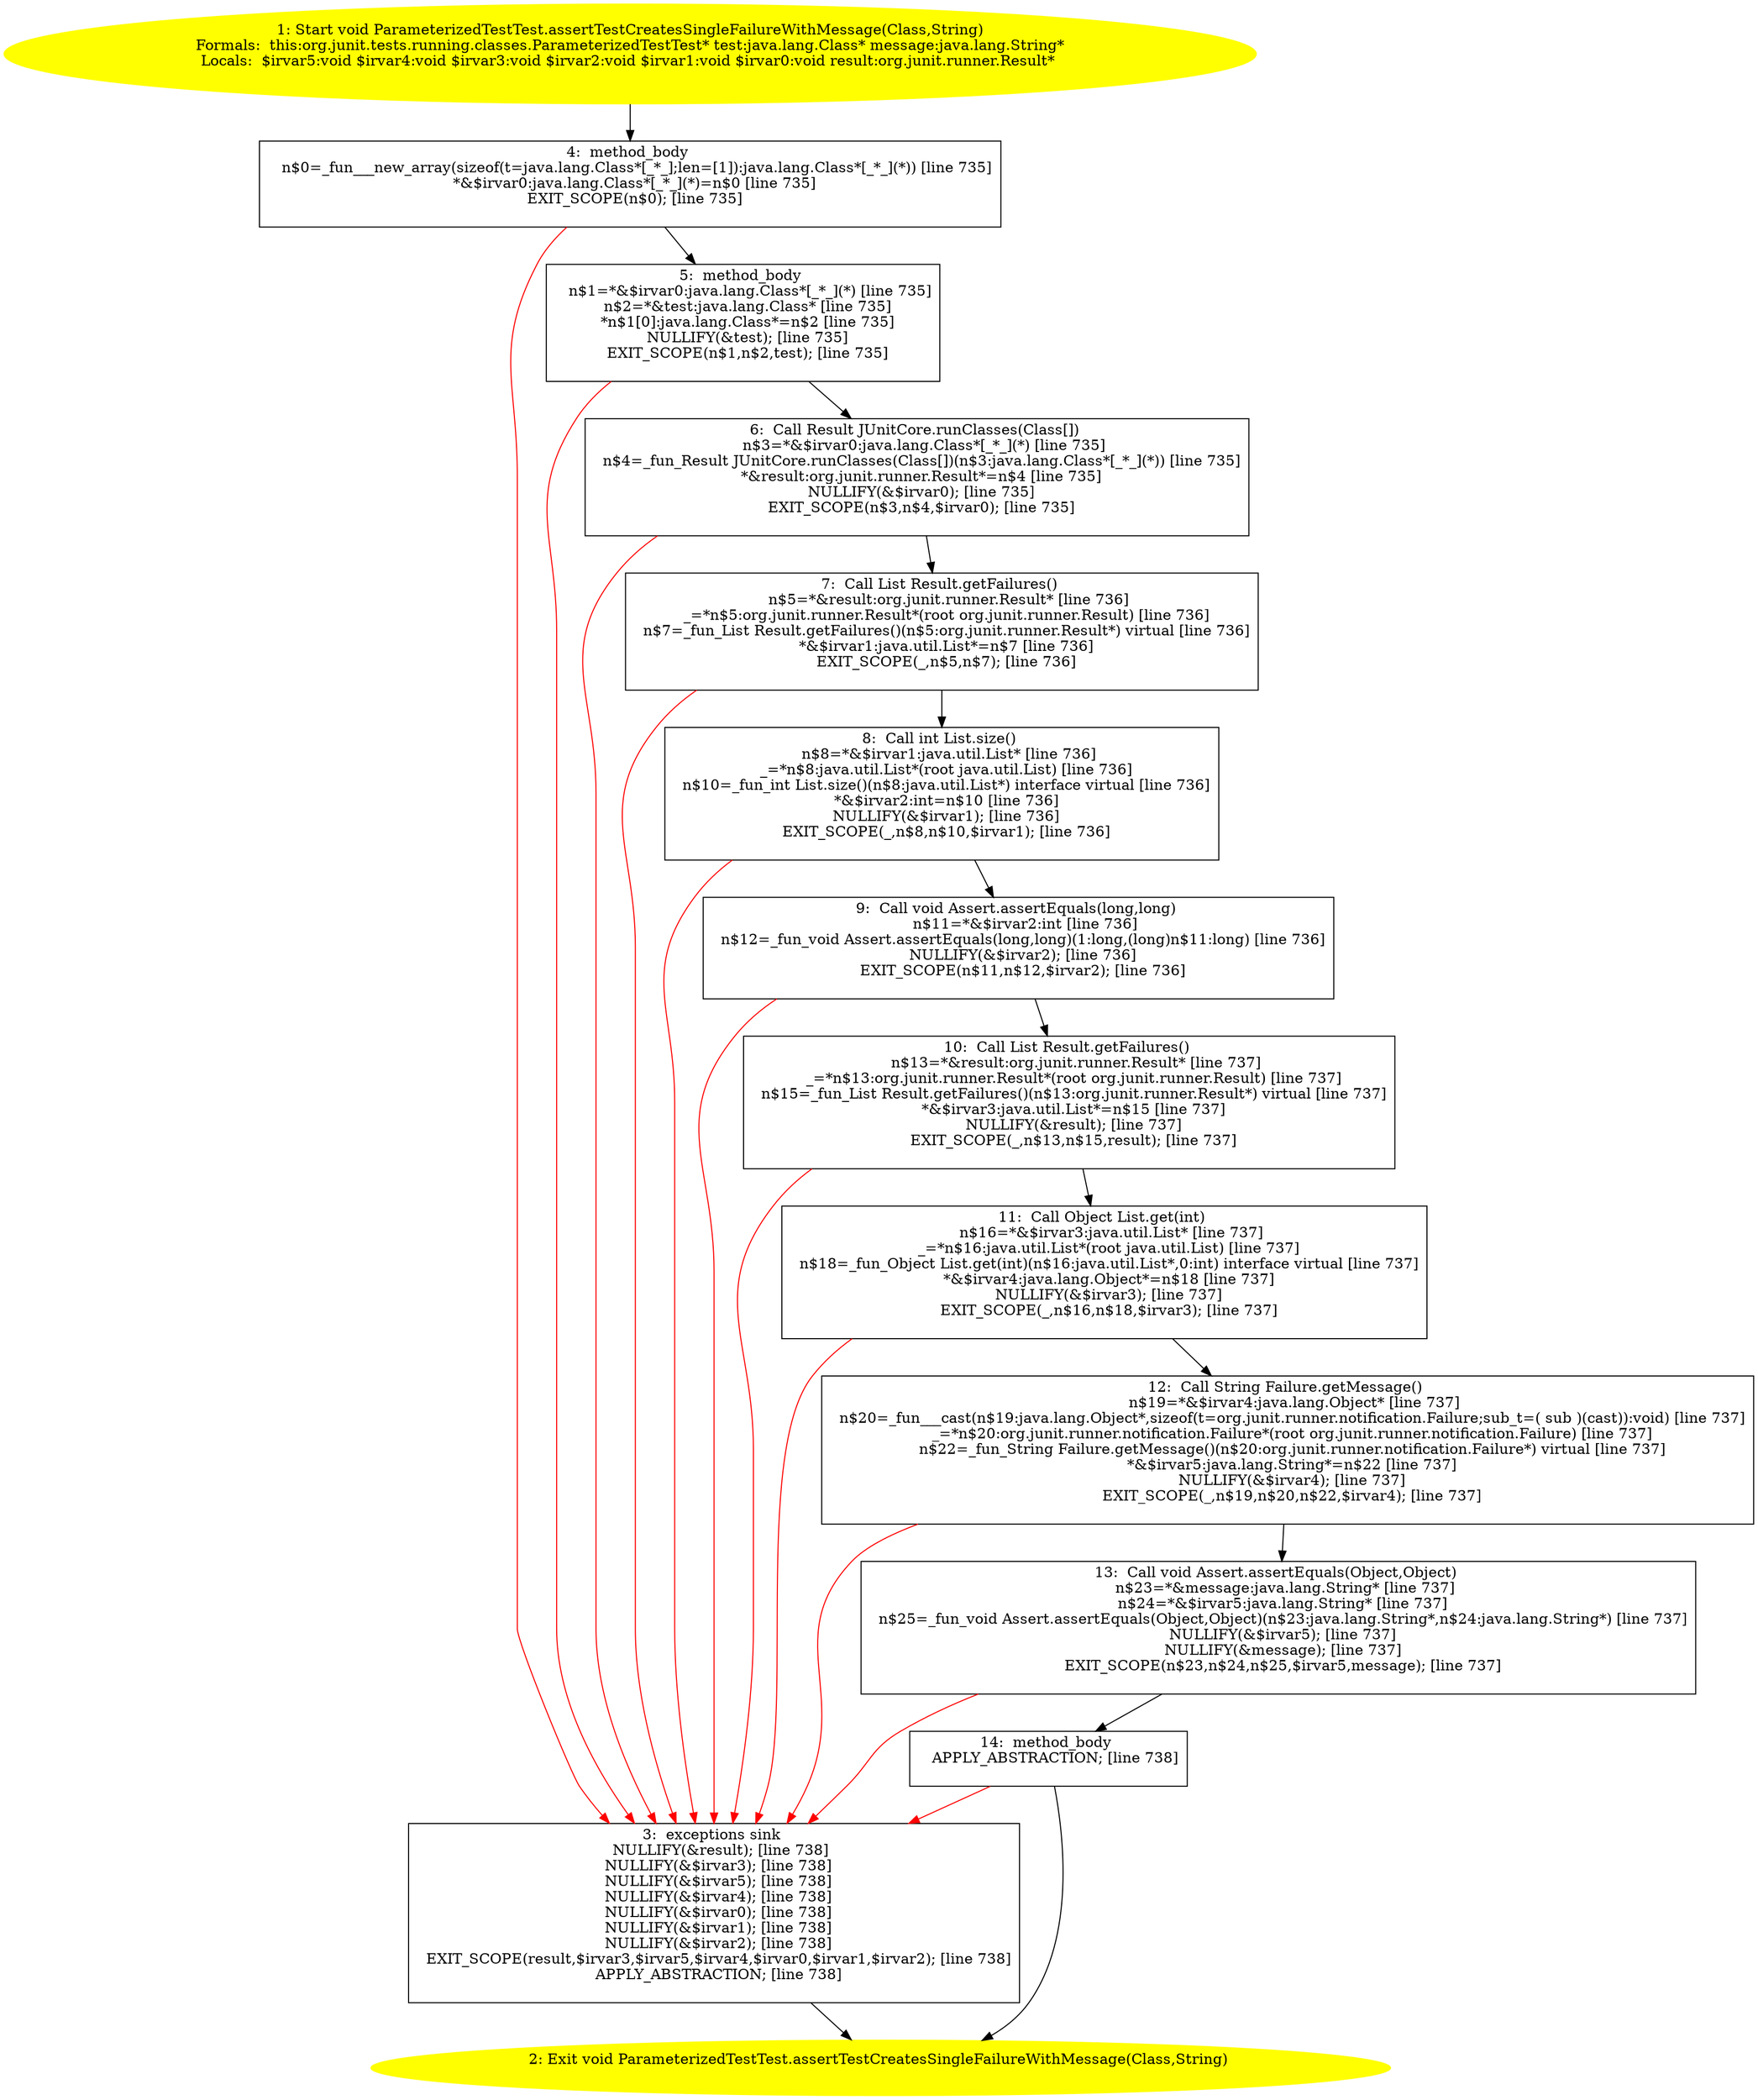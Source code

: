 /* @generated */
digraph cfg {
"org.junit.tests.running.classes.ParameterizedTestTest.assertTestCreatesSingleFailureWithMessage(java.502f7764ca61b256d60c2b8d0b2a760e_1" [label="1: Start void ParameterizedTestTest.assertTestCreatesSingleFailureWithMessage(Class,String)\nFormals:  this:org.junit.tests.running.classes.ParameterizedTestTest* test:java.lang.Class* message:java.lang.String*\nLocals:  $irvar5:void $irvar4:void $irvar3:void $irvar2:void $irvar1:void $irvar0:void result:org.junit.runner.Result* \n  " color=yellow style=filled]
	

	 "org.junit.tests.running.classes.ParameterizedTestTest.assertTestCreatesSingleFailureWithMessage(java.502f7764ca61b256d60c2b8d0b2a760e_1" -> "org.junit.tests.running.classes.ParameterizedTestTest.assertTestCreatesSingleFailureWithMessage(java.502f7764ca61b256d60c2b8d0b2a760e_4" ;
"org.junit.tests.running.classes.ParameterizedTestTest.assertTestCreatesSingleFailureWithMessage(java.502f7764ca61b256d60c2b8d0b2a760e_2" [label="2: Exit void ParameterizedTestTest.assertTestCreatesSingleFailureWithMessage(Class,String) \n  " color=yellow style=filled]
	

"org.junit.tests.running.classes.ParameterizedTestTest.assertTestCreatesSingleFailureWithMessage(java.502f7764ca61b256d60c2b8d0b2a760e_3" [label="3:  exceptions sink \n   NULLIFY(&result); [line 738]\n  NULLIFY(&$irvar3); [line 738]\n  NULLIFY(&$irvar5); [line 738]\n  NULLIFY(&$irvar4); [line 738]\n  NULLIFY(&$irvar0); [line 738]\n  NULLIFY(&$irvar1); [line 738]\n  NULLIFY(&$irvar2); [line 738]\n  EXIT_SCOPE(result,$irvar3,$irvar5,$irvar4,$irvar0,$irvar1,$irvar2); [line 738]\n  APPLY_ABSTRACTION; [line 738]\n " shape="box"]
	

	 "org.junit.tests.running.classes.ParameterizedTestTest.assertTestCreatesSingleFailureWithMessage(java.502f7764ca61b256d60c2b8d0b2a760e_3" -> "org.junit.tests.running.classes.ParameterizedTestTest.assertTestCreatesSingleFailureWithMessage(java.502f7764ca61b256d60c2b8d0b2a760e_2" ;
"org.junit.tests.running.classes.ParameterizedTestTest.assertTestCreatesSingleFailureWithMessage(java.502f7764ca61b256d60c2b8d0b2a760e_4" [label="4:  method_body \n   n$0=_fun___new_array(sizeof(t=java.lang.Class*[_*_];len=[1]):java.lang.Class*[_*_](*)) [line 735]\n  *&$irvar0:java.lang.Class*[_*_](*)=n$0 [line 735]\n  EXIT_SCOPE(n$0); [line 735]\n " shape="box"]
	

	 "org.junit.tests.running.classes.ParameterizedTestTest.assertTestCreatesSingleFailureWithMessage(java.502f7764ca61b256d60c2b8d0b2a760e_4" -> "org.junit.tests.running.classes.ParameterizedTestTest.assertTestCreatesSingleFailureWithMessage(java.502f7764ca61b256d60c2b8d0b2a760e_5" ;
	 "org.junit.tests.running.classes.ParameterizedTestTest.assertTestCreatesSingleFailureWithMessage(java.502f7764ca61b256d60c2b8d0b2a760e_4" -> "org.junit.tests.running.classes.ParameterizedTestTest.assertTestCreatesSingleFailureWithMessage(java.502f7764ca61b256d60c2b8d0b2a760e_3" [color="red" ];
"org.junit.tests.running.classes.ParameterizedTestTest.assertTestCreatesSingleFailureWithMessage(java.502f7764ca61b256d60c2b8d0b2a760e_5" [label="5:  method_body \n   n$1=*&$irvar0:java.lang.Class*[_*_](*) [line 735]\n  n$2=*&test:java.lang.Class* [line 735]\n  *n$1[0]:java.lang.Class*=n$2 [line 735]\n  NULLIFY(&test); [line 735]\n  EXIT_SCOPE(n$1,n$2,test); [line 735]\n " shape="box"]
	

	 "org.junit.tests.running.classes.ParameterizedTestTest.assertTestCreatesSingleFailureWithMessage(java.502f7764ca61b256d60c2b8d0b2a760e_5" -> "org.junit.tests.running.classes.ParameterizedTestTest.assertTestCreatesSingleFailureWithMessage(java.502f7764ca61b256d60c2b8d0b2a760e_6" ;
	 "org.junit.tests.running.classes.ParameterizedTestTest.assertTestCreatesSingleFailureWithMessage(java.502f7764ca61b256d60c2b8d0b2a760e_5" -> "org.junit.tests.running.classes.ParameterizedTestTest.assertTestCreatesSingleFailureWithMessage(java.502f7764ca61b256d60c2b8d0b2a760e_3" [color="red" ];
"org.junit.tests.running.classes.ParameterizedTestTest.assertTestCreatesSingleFailureWithMessage(java.502f7764ca61b256d60c2b8d0b2a760e_6" [label="6:  Call Result JUnitCore.runClasses(Class[]) \n   n$3=*&$irvar0:java.lang.Class*[_*_](*) [line 735]\n  n$4=_fun_Result JUnitCore.runClasses(Class[])(n$3:java.lang.Class*[_*_](*)) [line 735]\n  *&result:org.junit.runner.Result*=n$4 [line 735]\n  NULLIFY(&$irvar0); [line 735]\n  EXIT_SCOPE(n$3,n$4,$irvar0); [line 735]\n " shape="box"]
	

	 "org.junit.tests.running.classes.ParameterizedTestTest.assertTestCreatesSingleFailureWithMessage(java.502f7764ca61b256d60c2b8d0b2a760e_6" -> "org.junit.tests.running.classes.ParameterizedTestTest.assertTestCreatesSingleFailureWithMessage(java.502f7764ca61b256d60c2b8d0b2a760e_7" ;
	 "org.junit.tests.running.classes.ParameterizedTestTest.assertTestCreatesSingleFailureWithMessage(java.502f7764ca61b256d60c2b8d0b2a760e_6" -> "org.junit.tests.running.classes.ParameterizedTestTest.assertTestCreatesSingleFailureWithMessage(java.502f7764ca61b256d60c2b8d0b2a760e_3" [color="red" ];
"org.junit.tests.running.classes.ParameterizedTestTest.assertTestCreatesSingleFailureWithMessage(java.502f7764ca61b256d60c2b8d0b2a760e_7" [label="7:  Call List Result.getFailures() \n   n$5=*&result:org.junit.runner.Result* [line 736]\n  _=*n$5:org.junit.runner.Result*(root org.junit.runner.Result) [line 736]\n  n$7=_fun_List Result.getFailures()(n$5:org.junit.runner.Result*) virtual [line 736]\n  *&$irvar1:java.util.List*=n$7 [line 736]\n  EXIT_SCOPE(_,n$5,n$7); [line 736]\n " shape="box"]
	

	 "org.junit.tests.running.classes.ParameterizedTestTest.assertTestCreatesSingleFailureWithMessage(java.502f7764ca61b256d60c2b8d0b2a760e_7" -> "org.junit.tests.running.classes.ParameterizedTestTest.assertTestCreatesSingleFailureWithMessage(java.502f7764ca61b256d60c2b8d0b2a760e_8" ;
	 "org.junit.tests.running.classes.ParameterizedTestTest.assertTestCreatesSingleFailureWithMessage(java.502f7764ca61b256d60c2b8d0b2a760e_7" -> "org.junit.tests.running.classes.ParameterizedTestTest.assertTestCreatesSingleFailureWithMessage(java.502f7764ca61b256d60c2b8d0b2a760e_3" [color="red" ];
"org.junit.tests.running.classes.ParameterizedTestTest.assertTestCreatesSingleFailureWithMessage(java.502f7764ca61b256d60c2b8d0b2a760e_8" [label="8:  Call int List.size() \n   n$8=*&$irvar1:java.util.List* [line 736]\n  _=*n$8:java.util.List*(root java.util.List) [line 736]\n  n$10=_fun_int List.size()(n$8:java.util.List*) interface virtual [line 736]\n  *&$irvar2:int=n$10 [line 736]\n  NULLIFY(&$irvar1); [line 736]\n  EXIT_SCOPE(_,n$8,n$10,$irvar1); [line 736]\n " shape="box"]
	

	 "org.junit.tests.running.classes.ParameterizedTestTest.assertTestCreatesSingleFailureWithMessage(java.502f7764ca61b256d60c2b8d0b2a760e_8" -> "org.junit.tests.running.classes.ParameterizedTestTest.assertTestCreatesSingleFailureWithMessage(java.502f7764ca61b256d60c2b8d0b2a760e_9" ;
	 "org.junit.tests.running.classes.ParameterizedTestTest.assertTestCreatesSingleFailureWithMessage(java.502f7764ca61b256d60c2b8d0b2a760e_8" -> "org.junit.tests.running.classes.ParameterizedTestTest.assertTestCreatesSingleFailureWithMessage(java.502f7764ca61b256d60c2b8d0b2a760e_3" [color="red" ];
"org.junit.tests.running.classes.ParameterizedTestTest.assertTestCreatesSingleFailureWithMessage(java.502f7764ca61b256d60c2b8d0b2a760e_9" [label="9:  Call void Assert.assertEquals(long,long) \n   n$11=*&$irvar2:int [line 736]\n  n$12=_fun_void Assert.assertEquals(long,long)(1:long,(long)n$11:long) [line 736]\n  NULLIFY(&$irvar2); [line 736]\n  EXIT_SCOPE(n$11,n$12,$irvar2); [line 736]\n " shape="box"]
	

	 "org.junit.tests.running.classes.ParameterizedTestTest.assertTestCreatesSingleFailureWithMessage(java.502f7764ca61b256d60c2b8d0b2a760e_9" -> "org.junit.tests.running.classes.ParameterizedTestTest.assertTestCreatesSingleFailureWithMessage(java.502f7764ca61b256d60c2b8d0b2a760e_10" ;
	 "org.junit.tests.running.classes.ParameterizedTestTest.assertTestCreatesSingleFailureWithMessage(java.502f7764ca61b256d60c2b8d0b2a760e_9" -> "org.junit.tests.running.classes.ParameterizedTestTest.assertTestCreatesSingleFailureWithMessage(java.502f7764ca61b256d60c2b8d0b2a760e_3" [color="red" ];
"org.junit.tests.running.classes.ParameterizedTestTest.assertTestCreatesSingleFailureWithMessage(java.502f7764ca61b256d60c2b8d0b2a760e_10" [label="10:  Call List Result.getFailures() \n   n$13=*&result:org.junit.runner.Result* [line 737]\n  _=*n$13:org.junit.runner.Result*(root org.junit.runner.Result) [line 737]\n  n$15=_fun_List Result.getFailures()(n$13:org.junit.runner.Result*) virtual [line 737]\n  *&$irvar3:java.util.List*=n$15 [line 737]\n  NULLIFY(&result); [line 737]\n  EXIT_SCOPE(_,n$13,n$15,result); [line 737]\n " shape="box"]
	

	 "org.junit.tests.running.classes.ParameterizedTestTest.assertTestCreatesSingleFailureWithMessage(java.502f7764ca61b256d60c2b8d0b2a760e_10" -> "org.junit.tests.running.classes.ParameterizedTestTest.assertTestCreatesSingleFailureWithMessage(java.502f7764ca61b256d60c2b8d0b2a760e_11" ;
	 "org.junit.tests.running.classes.ParameterizedTestTest.assertTestCreatesSingleFailureWithMessage(java.502f7764ca61b256d60c2b8d0b2a760e_10" -> "org.junit.tests.running.classes.ParameterizedTestTest.assertTestCreatesSingleFailureWithMessage(java.502f7764ca61b256d60c2b8d0b2a760e_3" [color="red" ];
"org.junit.tests.running.classes.ParameterizedTestTest.assertTestCreatesSingleFailureWithMessage(java.502f7764ca61b256d60c2b8d0b2a760e_11" [label="11:  Call Object List.get(int) \n   n$16=*&$irvar3:java.util.List* [line 737]\n  _=*n$16:java.util.List*(root java.util.List) [line 737]\n  n$18=_fun_Object List.get(int)(n$16:java.util.List*,0:int) interface virtual [line 737]\n  *&$irvar4:java.lang.Object*=n$18 [line 737]\n  NULLIFY(&$irvar3); [line 737]\n  EXIT_SCOPE(_,n$16,n$18,$irvar3); [line 737]\n " shape="box"]
	

	 "org.junit.tests.running.classes.ParameterizedTestTest.assertTestCreatesSingleFailureWithMessage(java.502f7764ca61b256d60c2b8d0b2a760e_11" -> "org.junit.tests.running.classes.ParameterizedTestTest.assertTestCreatesSingleFailureWithMessage(java.502f7764ca61b256d60c2b8d0b2a760e_12" ;
	 "org.junit.tests.running.classes.ParameterizedTestTest.assertTestCreatesSingleFailureWithMessage(java.502f7764ca61b256d60c2b8d0b2a760e_11" -> "org.junit.tests.running.classes.ParameterizedTestTest.assertTestCreatesSingleFailureWithMessage(java.502f7764ca61b256d60c2b8d0b2a760e_3" [color="red" ];
"org.junit.tests.running.classes.ParameterizedTestTest.assertTestCreatesSingleFailureWithMessage(java.502f7764ca61b256d60c2b8d0b2a760e_12" [label="12:  Call String Failure.getMessage() \n   n$19=*&$irvar4:java.lang.Object* [line 737]\n  n$20=_fun___cast(n$19:java.lang.Object*,sizeof(t=org.junit.runner.notification.Failure;sub_t=( sub )(cast)):void) [line 737]\n  _=*n$20:org.junit.runner.notification.Failure*(root org.junit.runner.notification.Failure) [line 737]\n  n$22=_fun_String Failure.getMessage()(n$20:org.junit.runner.notification.Failure*) virtual [line 737]\n  *&$irvar5:java.lang.String*=n$22 [line 737]\n  NULLIFY(&$irvar4); [line 737]\n  EXIT_SCOPE(_,n$19,n$20,n$22,$irvar4); [line 737]\n " shape="box"]
	

	 "org.junit.tests.running.classes.ParameterizedTestTest.assertTestCreatesSingleFailureWithMessage(java.502f7764ca61b256d60c2b8d0b2a760e_12" -> "org.junit.tests.running.classes.ParameterizedTestTest.assertTestCreatesSingleFailureWithMessage(java.502f7764ca61b256d60c2b8d0b2a760e_13" ;
	 "org.junit.tests.running.classes.ParameterizedTestTest.assertTestCreatesSingleFailureWithMessage(java.502f7764ca61b256d60c2b8d0b2a760e_12" -> "org.junit.tests.running.classes.ParameterizedTestTest.assertTestCreatesSingleFailureWithMessage(java.502f7764ca61b256d60c2b8d0b2a760e_3" [color="red" ];
"org.junit.tests.running.classes.ParameterizedTestTest.assertTestCreatesSingleFailureWithMessage(java.502f7764ca61b256d60c2b8d0b2a760e_13" [label="13:  Call void Assert.assertEquals(Object,Object) \n   n$23=*&message:java.lang.String* [line 737]\n  n$24=*&$irvar5:java.lang.String* [line 737]\n  n$25=_fun_void Assert.assertEquals(Object,Object)(n$23:java.lang.String*,n$24:java.lang.String*) [line 737]\n  NULLIFY(&$irvar5); [line 737]\n  NULLIFY(&message); [line 737]\n  EXIT_SCOPE(n$23,n$24,n$25,$irvar5,message); [line 737]\n " shape="box"]
	

	 "org.junit.tests.running.classes.ParameterizedTestTest.assertTestCreatesSingleFailureWithMessage(java.502f7764ca61b256d60c2b8d0b2a760e_13" -> "org.junit.tests.running.classes.ParameterizedTestTest.assertTestCreatesSingleFailureWithMessage(java.502f7764ca61b256d60c2b8d0b2a760e_14" ;
	 "org.junit.tests.running.classes.ParameterizedTestTest.assertTestCreatesSingleFailureWithMessage(java.502f7764ca61b256d60c2b8d0b2a760e_13" -> "org.junit.tests.running.classes.ParameterizedTestTest.assertTestCreatesSingleFailureWithMessage(java.502f7764ca61b256d60c2b8d0b2a760e_3" [color="red" ];
"org.junit.tests.running.classes.ParameterizedTestTest.assertTestCreatesSingleFailureWithMessage(java.502f7764ca61b256d60c2b8d0b2a760e_14" [label="14:  method_body \n   APPLY_ABSTRACTION; [line 738]\n " shape="box"]
	

	 "org.junit.tests.running.classes.ParameterizedTestTest.assertTestCreatesSingleFailureWithMessage(java.502f7764ca61b256d60c2b8d0b2a760e_14" -> "org.junit.tests.running.classes.ParameterizedTestTest.assertTestCreatesSingleFailureWithMessage(java.502f7764ca61b256d60c2b8d0b2a760e_2" ;
	 "org.junit.tests.running.classes.ParameterizedTestTest.assertTestCreatesSingleFailureWithMessage(java.502f7764ca61b256d60c2b8d0b2a760e_14" -> "org.junit.tests.running.classes.ParameterizedTestTest.assertTestCreatesSingleFailureWithMessage(java.502f7764ca61b256d60c2b8d0b2a760e_3" [color="red" ];
}
